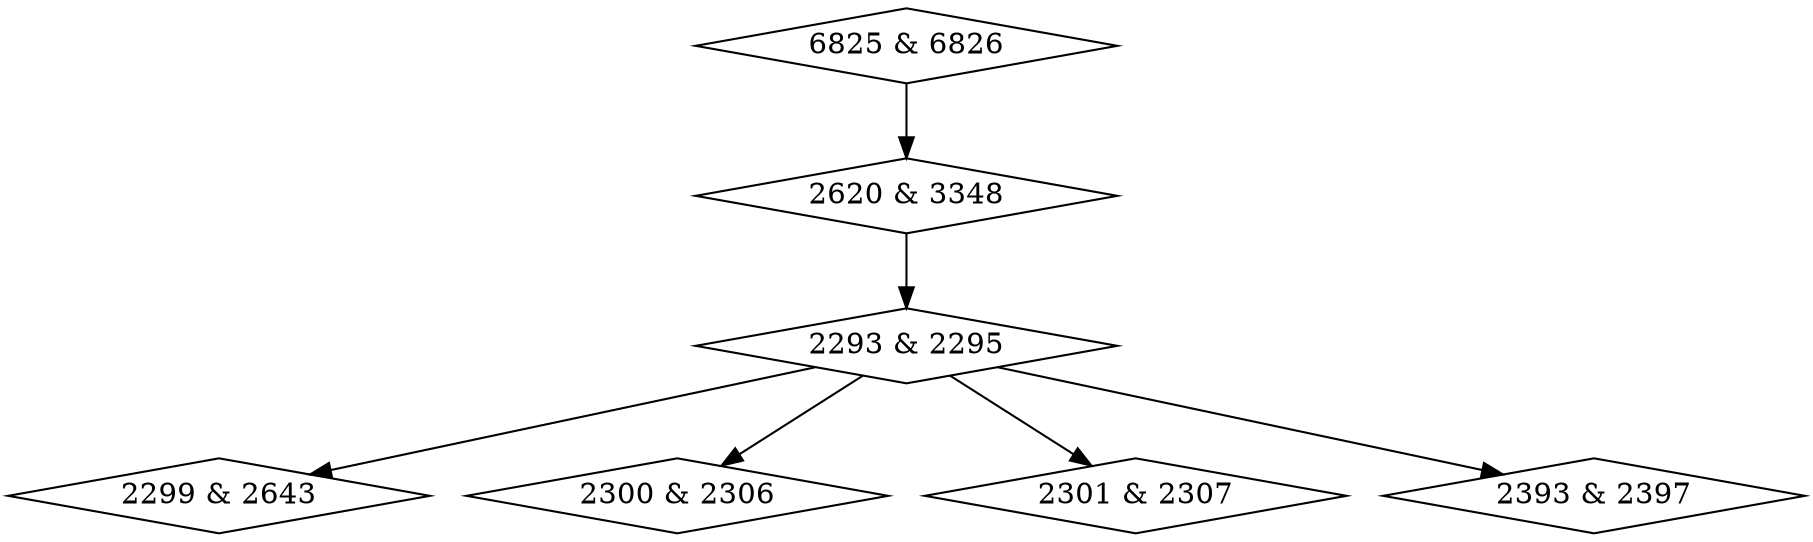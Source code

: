 digraph {
0 [label = "2293 & 2295", shape = diamond];
1 [label = "2299 & 2643", shape = diamond];
2 [label = "2300 & 2306", shape = diamond];
3 [label = "2301 & 2307", shape = diamond];
4 [label = "2393 & 2397", shape = diamond];
5 [label = "2620 & 3348", shape = diamond];
6 [label = "6825 & 6826", shape = diamond];
0->1;
0->2;
0->3;
0->4;
5->0;
6->5;
}
